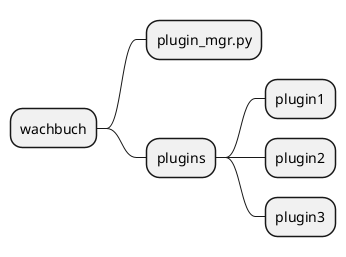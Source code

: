 @startmindmap
* wachbuch
** plugin_mgr.py
** plugins
*** plugin1
*** plugin2
*** plugin3
@endmindmap
